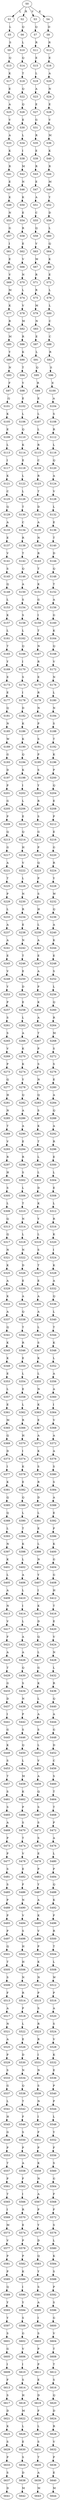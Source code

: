 strict digraph  {
	S0 -> S1 [ label = L ];
	S0 -> S2 [ label = R ];
	S0 -> S3 [ label = V ];
	S0 -> S4 [ label = K ];
	S1 -> S5 [ label = L ];
	S2 -> S6 [ label = Q ];
	S3 -> S7 [ label = Q ];
	S4 -> S8 [ label = D ];
	S5 -> S9 [ label = S ];
	S6 -> S10 [ label = L ];
	S7 -> S11 [ label = R ];
	S8 -> S12 [ label = R ];
	S9 -> S13 [ label = Q ];
	S10 -> S14 [ label = Q ];
	S11 -> S15 [ label = E ];
	S12 -> S16 [ label = E ];
	S13 -> S17 [ label = K ];
	S14 -> S18 [ label = T ];
	S15 -> S19 [ label = L ];
	S16 -> S20 [ label = A ];
	S17 -> S21 [ label = E ];
	S18 -> S22 [ label = Q ];
	S19 -> S23 [ label = A ];
	S20 -> S24 [ label = N ];
	S21 -> S25 [ label = A ];
	S22 -> S26 [ label = Q ];
	S23 -> S27 [ label = E ];
	S24 -> S28 [ label = E ];
	S25 -> S29 [ label = V ];
	S26 -> S30 [ label = E ];
	S27 -> S31 [ label = G ];
	S28 -> S32 [ label = V ];
	S29 -> S33 [ label = A ];
	S30 -> S34 [ label = L ];
	S31 -> S35 [ label = R ];
	S32 -> S36 [ label = M ];
	S33 -> S37 [ label = K ];
	S34 -> S38 [ label = I ];
	S35 -> S39 [ label = E ];
	S36 -> S40 [ label = K ];
	S37 -> S41 [ label = R ];
	S38 -> S42 [ label = M ];
	S39 -> S43 [ label = R ];
	S40 -> S44 [ label = R ];
	S41 -> S45 [ label = E ];
	S42 -> S46 [ label = N ];
	S43 -> S47 [ label = E ];
	S44 -> S48 [ label = M ];
	S45 -> S49 [ label = K ];
	S46 -> S50 [ label = K ];
	S47 -> S51 [ label = A ];
	S48 -> S52 [ label = Y ];
	S49 -> S53 [ label = N ];
	S50 -> S54 [ label = E ];
	S51 -> S55 [ label = C ];
	S52 -> S56 [ label = D ];
	S53 -> S57 [ label = G ];
	S54 -> S58 [ label = R ];
	S55 -> S59 [ label = Q ];
	S56 -> S60 [ label = L ];
	S57 -> S61 [ label = I ];
	S58 -> S62 [ label = E ];
	S59 -> S63 [ label = V ];
	S60 -> S64 [ label = Q ];
	S61 -> S65 [ label = E ];
	S62 -> S66 [ label = V ];
	S63 -> S67 [ label = M ];
	S64 -> S68 [ label = K ];
	S65 -> S69 [ label = V ];
	S66 -> S70 [ label = N ];
	S67 -> S71 [ label = R ];
	S68 -> S72 [ label = E ];
	S69 -> S73 [ label = M ];
	S70 -> S74 [ label = L ];
	S71 -> S75 [ label = R ];
	S72 -> S76 [ label = L ];
	S73 -> S77 [ label = K ];
	S74 -> S78 [ label = V ];
	S75 -> S79 [ label = M ];
	S76 -> S80 [ label = L ];
	S77 -> S81 [ label = R ];
	S78 -> S82 [ label = M ];
	S79 -> S83 [ label = N ];
	S80 -> S84 [ label = C ];
	S81 -> S85 [ label = M ];
	S82 -> S86 [ label = R ];
	S83 -> S87 [ label = E ];
	S84 -> S88 [ label = C ];
	S85 -> S89 [ label = Y ];
	S86 -> S90 [ label = K ];
	S87 -> S91 [ label = L ];
	S88 -> S92 [ label = R ];
	S89 -> S93 [ label = N ];
	S90 -> S94 [ label = T ];
	S91 -> S95 [ label = Q ];
	S92 -> S96 [ label = S ];
	S93 -> S97 [ label = F ];
	S94 -> S98 [ label = Y ];
	S95 -> S99 [ label = R ];
	S96 -> S100 [ label = E ];
	S97 -> S101 [ label = Q ];
	S98 -> S102 [ label = E ];
	S99 -> S103 [ label = E ];
	S100 -> S104 [ label = A ];
	S101 -> S105 [ label = K ];
	S102 -> S106 [ label = L ];
	S103 -> S107 [ label = L ];
	S104 -> S108 [ label = S ];
	S105 -> S109 [ label = E ];
	S106 -> S110 [ label = Q ];
	S107 -> S111 [ label = L ];
	S108 -> S112 [ label = R ];
	S109 -> S113 [ label = L ];
	S110 -> S114 [ label = K ];
	S111 -> S115 [ label = R ];
	S112 -> S116 [ label = L ];
	S113 -> S117 [ label = I ];
	S114 -> S118 [ label = E ];
	S115 -> S119 [ label = C ];
	S116 -> S120 [ label = Q ];
	S117 -> S121 [ label = K ];
	S118 -> S122 [ label = L ];
	S119 -> S123 [ label = R ];
	S120 -> S124 [ label = A ];
	S121 -> S125 [ label = C ];
	S122 -> S126 [ label = L ];
	S123 -> S127 [ label = T ];
	S124 -> S128 [ label = V ];
	S125 -> S129 [ label = Q ];
	S126 -> S130 [ label = T ];
	S127 -> S131 [ label = D ];
	S128 -> S132 [ label = L ];
	S129 -> S133 [ label = A ];
	S130 -> S134 [ label = C ];
	S131 -> S135 [ label = A ];
	S132 -> S136 [ label = E ];
	S133 -> S137 [ label = E ];
	S134 -> S138 [ label = R ];
	S135 -> S139 [ label = N ];
	S136 -> S140 [ label = T ];
	S137 -> S141 [ label = V ];
	S138 -> S142 [ label = T ];
	S139 -> S143 [ label = R ];
	S140 -> S144 [ label = D ];
	S141 -> S145 [ label = S ];
	S142 -> S146 [ label = Q ];
	S143 -> S147 [ label = T ];
	S144 -> S148 [ label = Q ];
	S145 -> S149 [ label = Q ];
	S146 -> S150 [ label = A ];
	S147 -> S151 [ label = K ];
	S148 -> S152 [ label = T ];
	S149 -> S153 [ label = L ];
	S150 -> S154 [ label = S ];
	S151 -> S155 [ label = G ];
	S152 -> S156 [ label = A ];
	S153 -> S157 [ label = K ];
	S154 -> S158 [ label = S ];
	S155 -> S159 [ label = I ];
	S156 -> S160 [ label = G ];
	S157 -> S161 [ label = L ];
	S158 -> S162 [ label = L ];
	S159 -> S163 [ label = T ];
	S160 -> S164 [ label = K ];
	S161 -> S165 [ label = T ];
	S162 -> S166 [ label = Q ];
	S163 -> S167 [ label = N ];
	S164 -> S168 [ label = Q ];
	S165 -> S169 [ label = Y ];
	S166 -> S170 [ label = I ];
	S167 -> S171 [ label = R ];
	S168 -> S172 [ label = V ];
	S169 -> S173 [ label = E ];
	S170 -> S174 [ label = S ];
	S171 -> S175 [ label = E ];
	S172 -> S176 [ label = N ];
	S173 -> S177 [ label = E ];
	S174 -> S178 [ label = I ];
	S175 -> S179 [ label = R ];
	S176 -> S180 [ label = L ];
	S177 -> S181 [ label = Q ];
	S178 -> S182 [ label = D ];
	S179 -> S183 [ label = N ];
	S180 -> S184 [ label = N ];
	S181 -> S185 [ label = N ];
	S182 -> S186 [ label = K ];
	S183 -> S187 [ label = P ];
	S184 -> S188 [ label = S ];
	S185 -> S189 [ label = W ];
	S186 -> S190 [ label = K ];
	S187 -> S191 [ label = S ];
	S188 -> S192 [ label = T ];
	S189 -> S193 [ label = G ];
	S190 -> S194 [ label = Q ];
	S191 -> S195 [ label = P ];
	S192 -> S196 [ label = K ];
	S193 -> S197 [ label = D ];
	S194 -> S198 [ label = K ];
	S195 -> S199 [ label = S ];
	S196 -> S200 [ label = P ];
	S197 -> S201 [ label = P ];
	S198 -> S202 [ label = I ];
	S199 -> S203 [ label = Y ];
	S200 -> S204 [ label = Q ];
	S201 -> S205 [ label = G ];
	S202 -> S206 [ label = L ];
	S203 -> S207 [ label = R ];
	S204 -> S208 [ label = E ];
	S205 -> S209 [ label = P ];
	S206 -> S210 [ label = E ];
	S207 -> S211 [ label = S ];
	S208 -> S212 [ label = P ];
	S209 -> S213 [ label = Q ];
	S210 -> S214 [ label = Q ];
	S211 -> S215 [ label = G ];
	S212 -> S216 [ label = E ];
	S213 -> S217 [ label = G ];
	S214 -> S218 [ label = H ];
	S215 -> S219 [ label = P ];
	S216 -> S220 [ label = G ];
	S217 -> S221 [ label = A ];
	S218 -> S222 [ label = V ];
	S219 -> S223 [ label = Q ];
	S220 -> S224 [ label = R ];
	S221 -> S225 [ label = T ];
	S222 -> S226 [ label = L ];
	S223 -> S227 [ label = P ];
	S224 -> S228 [ label = Y ];
	S225 -> S229 [ label = P ];
	S226 -> S230 [ label = N ];
	S227 -> S231 [ label = S ];
	S228 -> S232 [ label = W ];
	S229 -> S233 [ label = L ];
	S230 -> S234 [ label = R ];
	S231 -> S235 [ label = H ];
	S232 -> S236 [ label = Q ];
	S233 -> S237 [ label = A ];
	S234 -> S238 [ label = E ];
	S235 -> S239 [ label = L ];
	S236 -> S240 [ label = A ];
	S237 -> S241 [ label = A ];
	S238 -> S242 [ label = N ];
	S239 -> S243 [ label = A ];
	S240 -> S244 [ label = K ];
	S241 -> S245 [ label = E ];
	S242 -> S246 [ label = T ];
	S243 -> S247 [ label = E ];
	S244 -> S248 [ label = E ];
	S245 -> S249 [ label = V ];
	S246 -> S250 [ label = E ];
	S247 -> S251 [ label = A ];
	S248 -> S252 [ label = S ];
	S249 -> S253 [ label = Y ];
	S250 -> S254 [ label = D ];
	S251 -> S255 [ label = P ];
	S252 -> S256 [ label = L ];
	S253 -> S257 [ label = P ];
	S254 -> S258 [ label = E ];
	S255 -> S259 [ label = K ];
	S256 -> S260 [ label = Q ];
	S257 -> S261 [ label = S ];
	S258 -> S262 [ label = L ];
	S259 -> S263 [ label = A ];
	S260 -> S264 [ label = R ];
	S261 -> S265 [ label = S ];
	S262 -> S266 [ label = A ];
	S263 -> S267 [ label = T ];
	S264 -> S268 [ label = M ];
	S265 -> S269 [ label = V ];
	S266 -> S270 [ label = K ];
	S267 -> S271 [ label = P ];
	S268 -> S272 [ label = S ];
	S269 -> S273 [ label = P ];
	S270 -> S274 [ label = K ];
	S271 -> S275 [ label = S ];
	S272 -> S276 [ label = S ];
	S273 -> S277 [ label = Q ];
	S274 -> S278 [ label = Y ];
	S275 -> S279 [ label = N ];
	S276 -> S280 [ label = E ];
	S277 -> S281 [ label = H ];
	S278 -> S282 [ label = Q ];
	S279 -> S283 [ label = Q ];
	S280 -> S284 [ label = A ];
	S281 -> S285 [ label = N ];
	S282 -> S286 [ label = A ];
	S283 -> S287 [ label = S ];
	S284 -> S288 [ label = Q ];
	S285 -> S289 [ label = T ];
	S286 -> S290 [ label = A ];
	S287 -> S291 [ label = K ];
	S288 -> S292 [ label = A ];
	S289 -> S293 [ label = V ];
	S290 -> S294 [ label = E ];
	S291 -> S295 [ label = T ];
	S292 -> S296 [ label = R ];
	S293 -> S297 [ label = R ];
	S294 -> S298 [ label = R ];
	S295 -> S299 [ label = L ];
	S296 -> S300 [ label = E ];
	S297 -> S301 [ label = H ];
	S298 -> S302 [ label = S ];
	S299 -> S303 [ label = L ];
	S300 -> S304 [ label = L ];
	S301 -> S305 [ label = S ];
	S302 -> S306 [ label = L ];
	S303 -> S307 [ label = D ];
	S304 -> S308 [ label = E ];
	S305 -> S309 [ label = L ];
	S306 -> S310 [ label = T ];
	S307 -> S311 [ label = K ];
	S308 -> S312 [ label = L ];
	S309 -> S313 [ label = Q ];
	S310 -> S314 [ label = N ];
	S311 -> S315 [ label = Y ];
	S312 -> S316 [ label = R ];
	S313 -> S317 [ label = Q ];
	S314 -> S318 [ label = L ];
	S315 -> S319 [ label = L ];
	S316 -> S320 [ label = K ];
	S317 -> S321 [ label = N ];
	S318 -> S322 [ label = N ];
	S319 -> S323 [ label = S ];
	S320 -> S324 [ label = I ];
	S321 -> S325 [ label = K ];
	S322 -> S326 [ label = D ];
	S323 -> S327 [ label = T ];
	S324 -> S328 [ label = K ];
	S325 -> S329 [ label = A ];
	S326 -> S330 [ label = E ];
	S327 -> S331 [ label = E ];
	S328 -> S332 [ label = A ];
	S329 -> S333 [ label = K ];
	S330 -> S334 [ label = A ];
	S331 -> S335 [ label = A ];
	S332 -> S336 [ label = Q ];
	S333 -> S337 [ label = A ];
	S334 -> S338 [ label = Q ];
	S335 -> S339 [ label = A ];
	S336 -> S340 [ label = L ];
	S337 -> S341 [ label = Q ];
	S338 -> S342 [ label = T ];
	S339 -> S343 [ label = L ];
	S340 -> S344 [ label = T ];
	S341 -> S345 [ label = K ];
	S342 -> S346 [ label = R ];
	S343 -> S347 [ label = S ];
	S344 -> S348 [ label = K ];
	S345 -> S349 [ label = K ];
	S346 -> S350 [ label = E ];
	S347 -> S351 [ label = K ];
	S348 -> S352 [ label = L ];
	S349 -> S353 [ label = E ];
	S350 -> S354 [ label = L ];
	S351 -> S355 [ label = L ];
	S352 -> S356 [ label = A ];
	S353 -> S357 [ label = L ];
	S354 -> S358 [ label = E ];
	S355 -> S359 [ label = N ];
	S356 -> S360 [ label = A ];
	S357 -> S361 [ label = E ];
	S358 -> S362 [ label = L ];
	S359 -> S363 [ label = K ];
	S360 -> S364 [ label = I ];
	S361 -> S365 [ label = M ];
	S362 -> S366 [ label = R ];
	S363 -> S367 [ label = E ];
	S364 -> S368 [ label = V ];
	S365 -> S369 [ label = Q ];
	S366 -> S370 [ label = H ];
	S367 -> S371 [ label = A ];
	S368 -> S372 [ label = A ];
	S369 -> S373 [ label = D ];
	S370 -> S374 [ label = I ];
	S371 -> S375 [ label = K ];
	S372 -> S376 [ label = A ];
	S373 -> S377 [ label = I ];
	S374 -> S378 [ label = K ];
	S375 -> S379 [ label = S ];
	S376 -> S380 [ label = S ];
	S377 -> S381 [ label = K ];
	S378 -> S382 [ label = E ];
	S379 -> S383 [ label = R ];
	S380 -> S384 [ label = S ];
	S381 -> S385 [ label = Q ];
	S382 -> S386 [ label = Q ];
	S383 -> S387 [ label = D ];
	S384 -> S388 [ label = A ];
	S385 -> S389 [ label = Q ];
	S386 -> S390 [ label = L ];
	S387 -> S391 [ label = L ];
	S388 -> S392 [ label = E ];
	S389 -> S393 [ label = L ];
	S390 -> S394 [ label = T ];
	S391 -> S395 [ label = E ];
	S392 -> S396 [ label = P ];
	S393 -> S397 [ label = N ];
	S394 -> S398 [ label = K ];
	S395 -> S399 [ label = L ];
	S396 -> S400 [ label = K ];
	S397 -> S401 [ label = K ];
	S398 -> S402 [ label = L ];
	S399 -> S403 [ label = N ];
	S400 -> S404 [ label = G ];
	S401 -> S405 [ label = L ];
	S402 -> S406 [ label = A ];
	S403 -> S407 [ label = Y ];
	S404 -> S408 [ label = G ];
	S405 -> S409 [ label = A ];
	S406 -> S410 [ label = L ];
	S407 -> S411 [ label = I ];
	S408 -> S412 [ label = H ];
	S409 -> S413 [ label = N ];
	S410 -> S414 [ label = I ];
	S411 -> S415 [ label = K ];
	S412 -> S416 [ label = T ];
	S413 -> S417 [ label = V ];
	S414 -> S418 [ label = L ];
	S415 -> S419 [ label = D ];
	S416 -> S420 [ label = E ];
	S417 -> S421 [ label = F ];
	S418 -> S422 [ label = A ];
	S419 -> S423 [ label = Q ];
	S420 -> S424 [ label = V ];
	S421 -> S425 [ label = A ];
	S422 -> S426 [ label = A ];
	S423 -> S427 [ label = L ];
	S424 -> S428 [ label = N ];
	S425 -> S429 [ label = T ];
	S426 -> S430 [ label = Q ];
	S427 -> S431 [ label = G ];
	S428 -> S432 [ label = L ];
	S429 -> S433 [ label = G ];
	S430 -> S434 [ label = S ];
	S431 -> S435 [ label = K ];
	S432 -> S436 [ label = R ];
	S433 -> S437 [ label = D ];
	S434 -> S438 [ label = N ];
	S435 -> S439 [ label = L ];
	S436 -> S440 [ label = Q ];
	S437 -> S441 [ label = I ];
	S438 -> S442 [ label = P ];
	S439 -> S443 [ label = A ];
	S440 -> S444 [ label = A ];
	S441 -> S445 [ label = G ];
	S442 -> S446 [ label = S ];
	S443 -> S447 [ label = S ];
	S444 -> S448 [ label = G ];
	S445 -> S449 [ label = K ];
	S446 -> S450 [ label = Q ];
	S447 -> S451 [ label = L ];
	S448 -> S452 [ label = D ];
	S449 -> S453 [ label = S ];
	S450 -> S454 [ label = L ];
	S451 -> S455 [ label = V ];
	S452 -> S456 [ label = C ];
	S453 -> S457 [ label = T ];
	S454 -> S458 [ label = M ];
	S455 -> S459 [ label = A ];
	S456 -> S460 [ label = S ];
	S457 -> S461 [ label = S ];
	S458 -> S462 [ label = K ];
	S459 -> S463 [ label = Q ];
	S460 -> S464 [ label = T ];
	S461 -> S465 [ label = S ];
	S462 -> S466 [ label = P ];
	S463 -> S467 [ label = S ];
	S464 -> S468 [ label = T ];
	S465 -> S469 [ label = A ];
	S466 -> S470 [ label = S ];
	S467 -> S471 [ label = S ];
	S468 -> S472 [ label = P ];
	S469 -> S473 [ label = P ];
	S470 -> S474 [ label = T ];
	S471 -> S475 [ label = S ];
	S472 -> S476 [ label = A ];
	S473 -> S477 [ label = P ];
	S474 -> S478 [ label = V ];
	S475 -> S479 [ label = E ];
	S476 -> S480 [ label = L ];
	S477 -> S481 [ label = S ];
	S478 -> S482 [ label = E ];
	S479 -> S483 [ label = P ];
	S480 -> S484 [ label = P ];
	S481 -> S485 [ label = S ];
	S482 -> S486 [ label = F ];
	S483 -> S487 [ label = Y ];
	S484 -> S488 [ label = Q ];
	S485 -> S489 [ label = P ];
	S486 -> S490 [ label = N ];
	S487 -> S491 [ label = A ];
	S488 -> S492 [ label = K ];
	S489 -> S493 [ label = P ];
	S490 -> S494 [ label = V ];
	S491 -> S495 [ label = K ];
	S492 -> S496 [ label = F ];
	S493 -> S497 [ label = P ];
	S494 -> S498 [ label = S ];
	S495 -> S499 [ label = V ];
	S496 -> S500 [ label = R ];
	S497 -> S501 [ label = Q ];
	S498 -> S502 [ label = H ];
	S499 -> S503 [ label = P ];
	S500 -> S504 [ label = T ];
	S501 -> S505 [ label = T ];
	S502 -> S506 [ label = H ];
	S503 -> S507 [ label = K ];
	S504 -> S508 [ label = L ];
	S505 -> S509 [ label = S ];
	S506 -> S510 [ label = N ];
	S507 -> S511 [ label = N ];
	S508 -> S512 [ label = W ];
	S509 -> S513 [ label = F ];
	S510 -> S514 [ label = R ];
	S511 -> S515 [ label = P ];
	S512 -> S516 [ label = P ];
	S513 -> S517 [ label = A ];
	S514 -> S518 [ label = P ];
	S515 -> S519 [ label = S ];
	S516 -> S520 [ label = A ];
	S517 -> S521 [ label = N ];
	S518 -> S522 [ label = L ];
	S519 -> S523 [ label = R ];
	S520 -> S524 [ label = S ];
	S521 -> S525 [ label = A ];
	S522 -> S526 [ label = E ];
	S523 -> S527 [ label = R ];
	S524 -> S528 [ label = V ];
	S525 -> S529 [ label = P ];
	S526 -> S530 [ label = D ];
	S527 -> S531 [ label = I ];
	S528 -> S532 [ label = K ];
	S529 -> S533 [ label = S ];
	S530 -> S534 [ label = N ];
	S531 -> S535 [ label = N ];
	S532 -> S536 [ label = E ];
	S533 -> S537 [ label = G ];
	S534 -> S538 [ label = Q ];
	S535 -> S539 [ label = S ];
	S536 -> S540 [ label = P ];
	S537 -> S541 [ label = L ];
	S538 -> S542 [ label = T ];
	S539 -> S543 [ label = N ];
	S540 -> S544 [ label = P ];
	S541 -> S545 [ label = H ];
	S542 -> S546 [ label = F ];
	S543 -> S547 [ label = I ];
	S544 -> S548 [ label = L ];
	S545 -> S549 [ label = G ];
	S546 -> S550 [ label = S ];
	S547 -> S551 [ label = F ];
	S548 -> S552 [ label = Y ];
	S549 -> S553 [ label = P ];
	S550 -> S554 [ label = P ];
	S551 -> S555 [ label = P ];
	S552 -> S556 [ label = F ];
	S553 -> S557 [ label = T ];
	S554 -> S558 [ label = A ];
	S555 -> S559 [ label = K ];
	S556 -> S560 [ label = S ];
	S557 -> S561 [ label = P ];
	S558 -> S562 [ label = F ];
	S559 -> S563 [ label = N ];
	S560 -> S564 [ label = G ];
	S561 -> S565 [ label = T ];
	S562 -> S566 [ label = I ];
	S563 -> S567 [ label = A ];
	S564 -> S568 [ label = F ];
	S565 -> S569 [ label = I ];
	S566 -> S570 [ label = R ];
	S567 -> S571 [ label = P ];
	S568 -> S572 [ label = F ];
	S569 -> S573 [ label = M ];
	S570 -> S574 [ label = E ];
	S571 -> S575 [ label = Y ];
	S572 -> S576 [ label = S ];
	S573 -> S577 [ label = V ];
	S574 -> S578 [ label = P ];
	S575 -> S579 [ label = D ];
	S576 -> S580 [ label = L ];
	S577 -> S581 [ label = P ];
	S578 -> S582 [ label = P ];
	S579 -> S583 [ label = Q ];
	S580 -> S584 [ label = K ];
	S581 -> S585 [ label = P ];
	S582 -> S586 [ label = K ];
	S583 -> S587 [ label = Y ];
	S584 -> S588 [ label = S ];
	S585 -> S589 [ label = Q ];
	S586 -> S590 [ label = I ];
	S587 -> S591 [ label = S ];
	S588 -> S592 [ label = P ];
	S589 -> S593 [ label = Y ];
	S590 -> S594 [ label = Y ];
	S591 -> S595 [ label = A ];
	S592 -> S596 [ label = S ];
	S593 -> S597 [ label = Y ];
	S594 -> S598 [ label = S ];
	S595 -> S599 [ label = I ];
	S596 -> S600 [ label = G ];
	S597 -> S601 [ label = S ];
	S598 -> S602 [ label = G ];
	S599 -> S603 [ label = S ];
	S600 -> S604 [ label = V ];
	S601 -> S605 [ label = G ];
	S602 -> S606 [ label = V ];
	S603 -> S607 [ label = P ];
	S604 -> S608 [ label = T ];
	S605 -> S609 [ label = I ];
	S606 -> S610 [ label = I ];
	S607 -> S611 [ label = P ];
	S608 -> S612 [ label = T ];
	S609 -> S613 [ label = F ];
	S610 -> S614 [ label = S ];
	S611 -> S615 [ label = E ];
	S612 -> S616 [ label = S ];
	S613 -> S617 [ label = S ];
	S614 -> S618 [ label = H ];
	S615 -> S619 [ label = D ];
	S616 -> S620 [ label = Q ];
	S617 -> S621 [ label = D ];
	S618 -> S622 [ label = M ];
	S619 -> S623 [ label = F ];
	S620 -> S624 [ label = D ];
	S621 -> S625 [ label = K ];
	S622 -> S626 [ label = L ];
	S623 -> S627 [ label = L ];
	S624 -> S628 [ label = R ];
	S625 -> S629 [ label = S ];
	S626 -> S630 [ label = E ];
	S627 -> S631 [ label = S ];
	S628 -> S632 [ label = V ];
	S629 -> S633 [ label = P ];
	S630 -> S634 [ label = S ];
	S631 -> S635 [ label = T ];
	S632 -> S636 [ label = P ];
	S633 -> S637 [ label = S ];
	S634 -> S638 [ label = D ];
	S635 -> S639 [ label = A ];
	S636 -> S640 [ label = E ];
	S637 -> S641 [ label = D ];
	S638 -> S642 [ label = M ];
	S639 -> S643 [ label = M ];
	S640 -> S644 [ label = M ];
}

